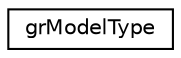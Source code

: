 digraph "Graphical Class Hierarchy"
{
 // LATEX_PDF_SIZE
  edge [fontname="Helvetica",fontsize="10",labelfontname="Helvetica",labelfontsize="10"];
  node [fontname="Helvetica",fontsize="10",shape=record];
  rankdir="LR";
  Node0 [label="grModelType",height=0.2,width=0.4,color="black", fillcolor="white", style="filled",URL="$classgr_model_type.html",tooltip=" "];
}
